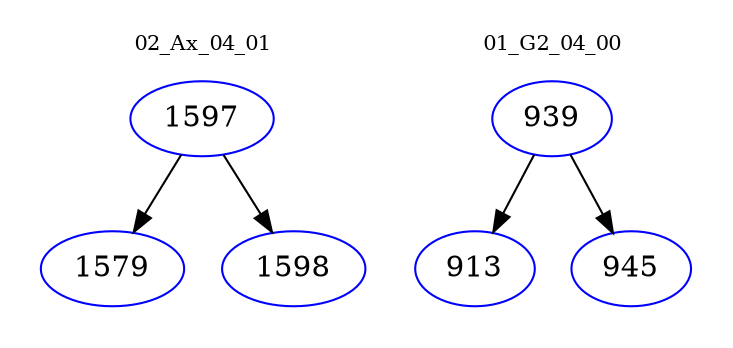 digraph{
subgraph cluster_0 {
color = white
label = "02_Ax_04_01";
fontsize=10;
T0_1597 [label="1597", color="blue"]
T0_1597 -> T0_1579 [color="black"]
T0_1579 [label="1579", color="blue"]
T0_1597 -> T0_1598 [color="black"]
T0_1598 [label="1598", color="blue"]
}
subgraph cluster_1 {
color = white
label = "01_G2_04_00";
fontsize=10;
T1_939 [label="939", color="blue"]
T1_939 -> T1_913 [color="black"]
T1_913 [label="913", color="blue"]
T1_939 -> T1_945 [color="black"]
T1_945 [label="945", color="blue"]
}
}
